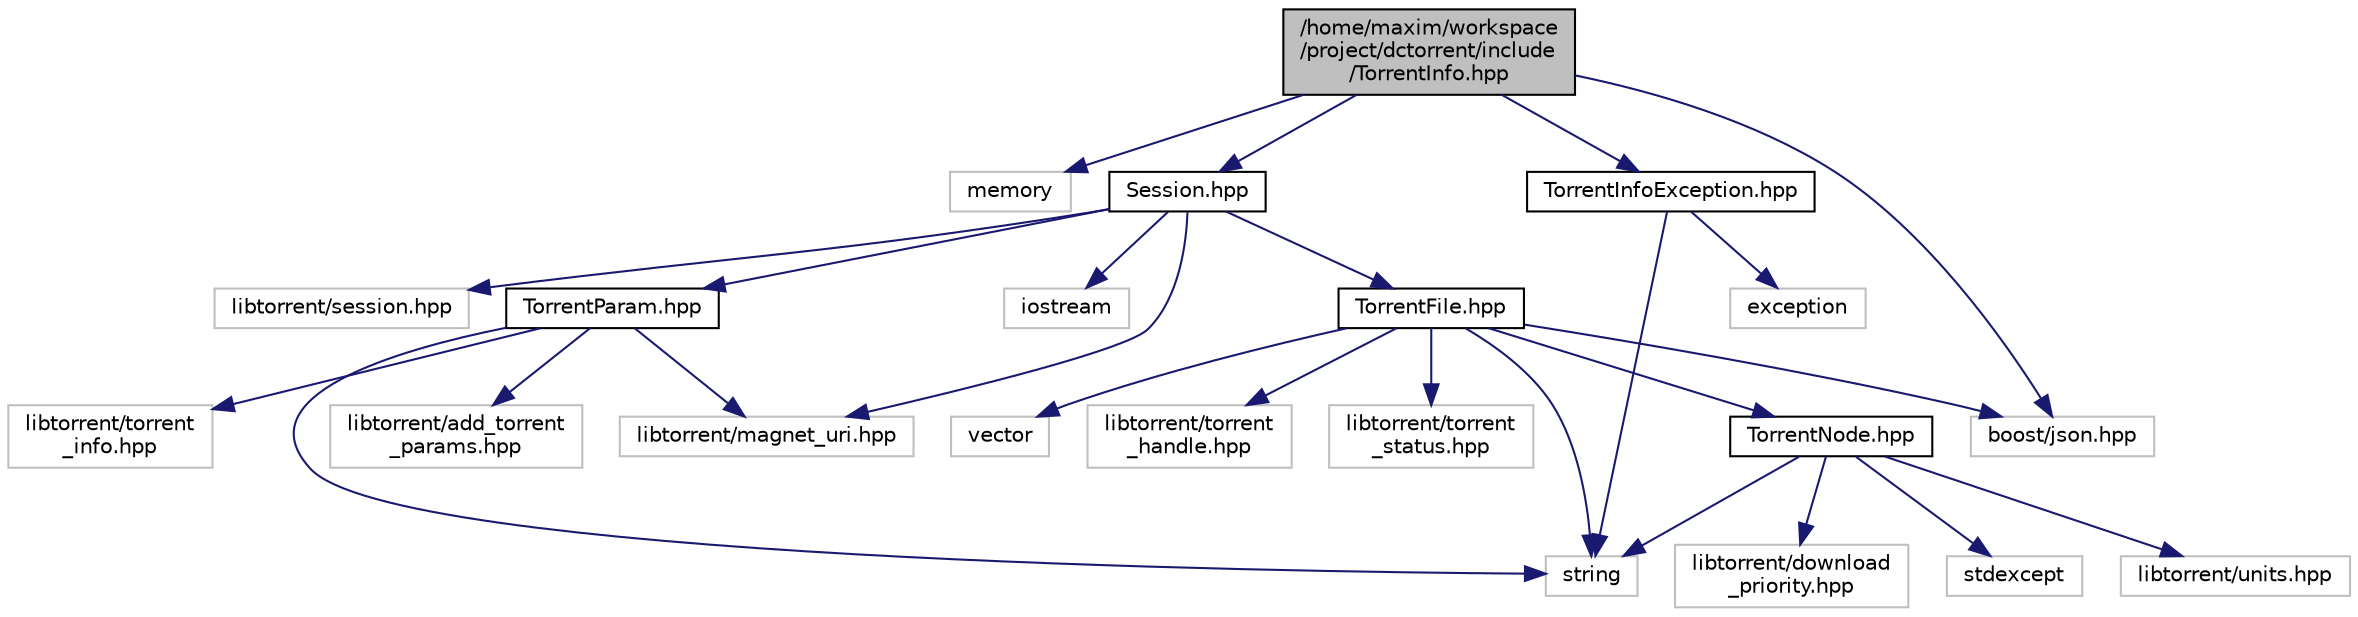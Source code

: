 digraph "/home/maxim/workspace/project/dctorrent/include/TorrentInfo.hpp"
{
  edge [fontname="Helvetica",fontsize="10",labelfontname="Helvetica",labelfontsize="10"];
  node [fontname="Helvetica",fontsize="10",shape=record];
  Node159 [label="/home/maxim/workspace\l/project/dctorrent/include\l/TorrentInfo.hpp",height=0.2,width=0.4,color="black", fillcolor="grey75", style="filled", fontcolor="black"];
  Node159 -> Node160 [color="midnightblue",fontsize="10",style="solid",fontname="Helvetica"];
  Node160 [label="memory",height=0.2,width=0.4,color="grey75", fillcolor="white", style="filled"];
  Node159 -> Node161 [color="midnightblue",fontsize="10",style="solid",fontname="Helvetica"];
  Node161 [label="boost/json.hpp",height=0.2,width=0.4,color="grey75", fillcolor="white", style="filled"];
  Node159 -> Node162 [color="midnightblue",fontsize="10",style="solid",fontname="Helvetica"];
  Node162 [label="Session.hpp",height=0.2,width=0.4,color="black", fillcolor="white", style="filled",URL="$_session_8hpp_source.html"];
  Node162 -> Node163 [color="midnightblue",fontsize="10",style="solid",fontname="Helvetica"];
  Node163 [label="TorrentParam.hpp",height=0.2,width=0.4,color="black", fillcolor="white", style="filled",URL="$_torrent_param_8hpp_source.html"];
  Node163 -> Node164 [color="midnightblue",fontsize="10",style="solid",fontname="Helvetica"];
  Node164 [label="string",height=0.2,width=0.4,color="grey75", fillcolor="white", style="filled"];
  Node163 -> Node165 [color="midnightblue",fontsize="10",style="solid",fontname="Helvetica"];
  Node165 [label="libtorrent/add_torrent\l_params.hpp",height=0.2,width=0.4,color="grey75", fillcolor="white", style="filled"];
  Node163 -> Node166 [color="midnightblue",fontsize="10",style="solid",fontname="Helvetica"];
  Node166 [label="libtorrent/torrent\l_info.hpp",height=0.2,width=0.4,color="grey75", fillcolor="white", style="filled"];
  Node163 -> Node167 [color="midnightblue",fontsize="10",style="solid",fontname="Helvetica"];
  Node167 [label="libtorrent/magnet_uri.hpp",height=0.2,width=0.4,color="grey75", fillcolor="white", style="filled"];
  Node162 -> Node168 [color="midnightblue",fontsize="10",style="solid",fontname="Helvetica"];
  Node168 [label="TorrentFile.hpp",height=0.2,width=0.4,color="black", fillcolor="white", style="filled",URL="$_torrent_file_8hpp_source.html"];
  Node168 -> Node169 [color="midnightblue",fontsize="10",style="solid",fontname="Helvetica"];
  Node169 [label="vector",height=0.2,width=0.4,color="grey75", fillcolor="white", style="filled"];
  Node168 -> Node164 [color="midnightblue",fontsize="10",style="solid",fontname="Helvetica"];
  Node168 -> Node170 [color="midnightblue",fontsize="10",style="solid",fontname="Helvetica"];
  Node170 [label="libtorrent/torrent\l_handle.hpp",height=0.2,width=0.4,color="grey75", fillcolor="white", style="filled"];
  Node168 -> Node171 [color="midnightblue",fontsize="10",style="solid",fontname="Helvetica"];
  Node171 [label="libtorrent/torrent\l_status.hpp",height=0.2,width=0.4,color="grey75", fillcolor="white", style="filled"];
  Node168 -> Node172 [color="midnightblue",fontsize="10",style="solid",fontname="Helvetica"];
  Node172 [label="TorrentNode.hpp",height=0.2,width=0.4,color="black", fillcolor="white", style="filled",URL="$_torrent_node_8hpp_source.html"];
  Node172 -> Node164 [color="midnightblue",fontsize="10",style="solid",fontname="Helvetica"];
  Node172 -> Node173 [color="midnightblue",fontsize="10",style="solid",fontname="Helvetica"];
  Node173 [label="stdexcept",height=0.2,width=0.4,color="grey75", fillcolor="white", style="filled"];
  Node172 -> Node174 [color="midnightblue",fontsize="10",style="solid",fontname="Helvetica"];
  Node174 [label="libtorrent/units.hpp",height=0.2,width=0.4,color="grey75", fillcolor="white", style="filled"];
  Node172 -> Node175 [color="midnightblue",fontsize="10",style="solid",fontname="Helvetica"];
  Node175 [label="libtorrent/download\l_priority.hpp",height=0.2,width=0.4,color="grey75", fillcolor="white", style="filled"];
  Node168 -> Node161 [color="midnightblue",fontsize="10",style="solid",fontname="Helvetica"];
  Node162 -> Node176 [color="midnightblue",fontsize="10",style="solid",fontname="Helvetica"];
  Node176 [label="libtorrent/session.hpp",height=0.2,width=0.4,color="grey75", fillcolor="white", style="filled"];
  Node162 -> Node167 [color="midnightblue",fontsize="10",style="solid",fontname="Helvetica"];
  Node162 -> Node177 [color="midnightblue",fontsize="10",style="solid",fontname="Helvetica"];
  Node177 [label="iostream",height=0.2,width=0.4,color="grey75", fillcolor="white", style="filled"];
  Node159 -> Node178 [color="midnightblue",fontsize="10",style="solid",fontname="Helvetica"];
  Node178 [label="TorrentInfoException.hpp",height=0.2,width=0.4,color="black", fillcolor="white", style="filled",URL="$_torrent_info_exception_8hpp_source.html"];
  Node178 -> Node179 [color="midnightblue",fontsize="10",style="solid",fontname="Helvetica"];
  Node179 [label="exception",height=0.2,width=0.4,color="grey75", fillcolor="white", style="filled"];
  Node178 -> Node164 [color="midnightblue",fontsize="10",style="solid",fontname="Helvetica"];
}
